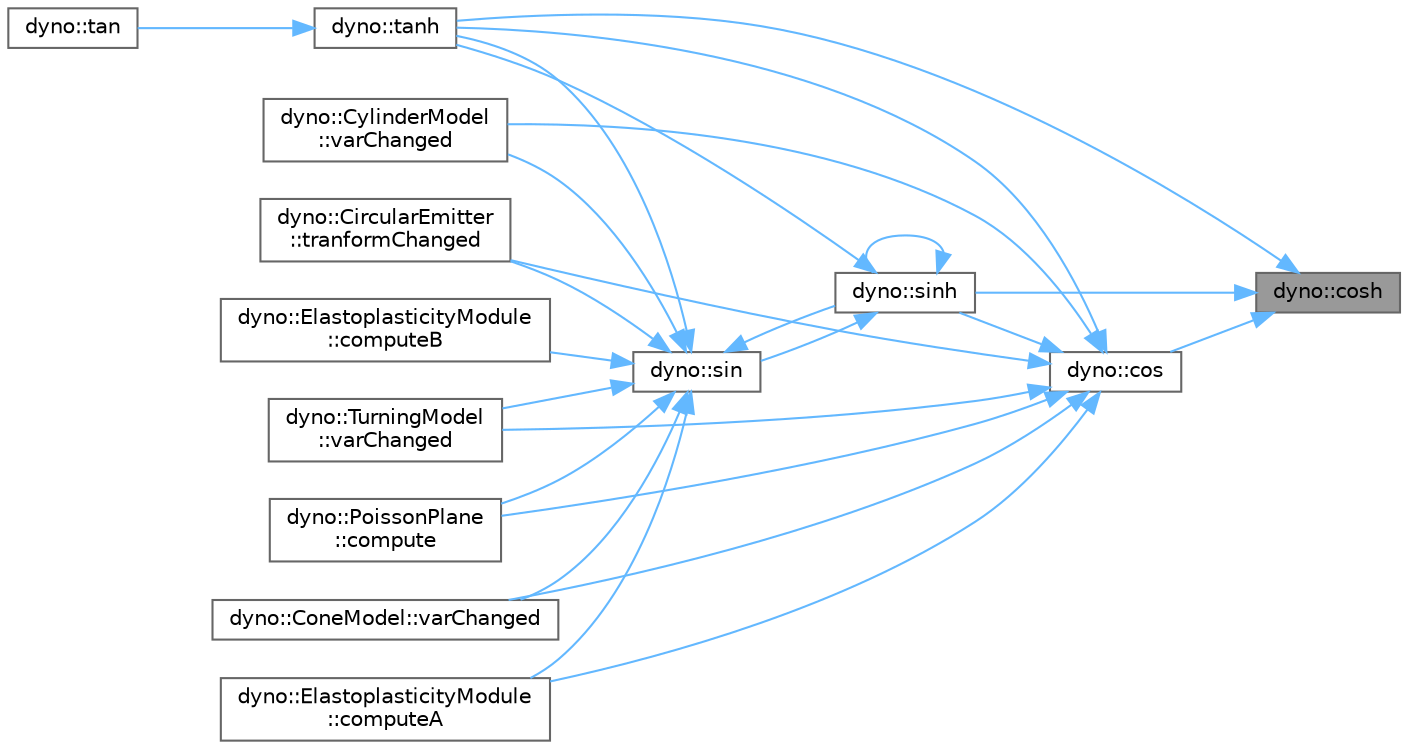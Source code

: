 digraph "dyno::cosh"
{
 // LATEX_PDF_SIZE
  bgcolor="transparent";
  edge [fontname=Helvetica,fontsize=10,labelfontname=Helvetica,labelfontsize=10];
  node [fontname=Helvetica,fontsize=10,shape=box,height=0.2,width=0.4];
  rankdir="RL";
  Node1 [id="Node000001",label="dyno::cosh",height=0.2,width=0.4,color="gray40", fillcolor="grey60", style="filled", fontcolor="black",tooltip=" "];
  Node1 -> Node2 [id="edge1_Node000001_Node000002",dir="back",color="steelblue1",style="solid",tooltip=" "];
  Node2 [id="Node000002",label="dyno::cos",height=0.2,width=0.4,color="grey40", fillcolor="white", style="filled",URL="$namespacedyno.html#a7fffe8a3dc13634202a34f0a8eaadeed",tooltip=" "];
  Node2 -> Node3 [id="edge2_Node000002_Node000003",dir="back",color="steelblue1",style="solid",tooltip=" "];
  Node3 [id="Node000003",label="dyno::PoissonPlane\l::compute",height=0.2,width=0.4,color="grey40", fillcolor="white", style="filled",URL="$classdyno_1_1_poisson_plane.html#a9dde148d1190376b325f435e4336f575",tooltip=" "];
  Node2 -> Node4 [id="edge3_Node000002_Node000004",dir="back",color="steelblue1",style="solid",tooltip=" "];
  Node4 [id="Node000004",label="dyno::ElastoplasticityModule\l::computeA",height=0.2,width=0.4,color="grey40", fillcolor="white", style="filled",URL="$classdyno_1_1_elastoplasticity_module.html#a8e57c70686295740c6da0bb3b713662c",tooltip=" "];
  Node2 -> Node5 [id="edge4_Node000002_Node000005",dir="back",color="steelblue1",style="solid",tooltip=" "];
  Node5 [id="Node000005",label="dyno::sinh",height=0.2,width=0.4,color="grey40", fillcolor="white", style="filled",URL="$namespacedyno.html#ad630ac9bb92289c2552bc043e1f0e4d5",tooltip=" "];
  Node5 -> Node6 [id="edge5_Node000005_Node000006",dir="back",color="steelblue1",style="solid",tooltip=" "];
  Node6 [id="Node000006",label="dyno::sin",height=0.2,width=0.4,color="grey40", fillcolor="white", style="filled",URL="$namespacedyno.html#a45d70d118bacb800d4011955d52c6d21",tooltip=" "];
  Node6 -> Node3 [id="edge6_Node000006_Node000003",dir="back",color="steelblue1",style="solid",tooltip=" "];
  Node6 -> Node4 [id="edge7_Node000006_Node000004",dir="back",color="steelblue1",style="solid",tooltip=" "];
  Node6 -> Node7 [id="edge8_Node000006_Node000007",dir="back",color="steelblue1",style="solid",tooltip=" "];
  Node7 [id="Node000007",label="dyno::ElastoplasticityModule\l::computeB",height=0.2,width=0.4,color="grey40", fillcolor="white", style="filled",URL="$classdyno_1_1_elastoplasticity_module.html#a24ae8391c46cdbe872cd9c86036b3bcf",tooltip=" "];
  Node6 -> Node5 [id="edge9_Node000006_Node000005",dir="back",color="steelblue1",style="solid",tooltip=" "];
  Node6 -> Node8 [id="edge10_Node000006_Node000008",dir="back",color="steelblue1",style="solid",tooltip=" "];
  Node8 [id="Node000008",label="dyno::tanh",height=0.2,width=0.4,color="grey40", fillcolor="white", style="filled",URL="$namespacedyno.html#a2b24162d63909bb8d346cdbc8ef3f8de",tooltip=" "];
  Node8 -> Node9 [id="edge11_Node000008_Node000009",dir="back",color="steelblue1",style="solid",tooltip=" "];
  Node9 [id="Node000009",label="dyno::tan",height=0.2,width=0.4,color="grey40", fillcolor="white", style="filled",URL="$namespacedyno.html#a73ea0f9d3df090790a74819185dbce46",tooltip=" "];
  Node6 -> Node10 [id="edge12_Node000006_Node000010",dir="back",color="steelblue1",style="solid",tooltip=" "];
  Node10 [id="Node000010",label="dyno::CircularEmitter\l::tranformChanged",height=0.2,width=0.4,color="grey40", fillcolor="white", style="filled",URL="$classdyno_1_1_circular_emitter.html#af73709597e8402f2c9f2ba039459a98d",tooltip=" "];
  Node6 -> Node11 [id="edge13_Node000006_Node000011",dir="back",color="steelblue1",style="solid",tooltip=" "];
  Node11 [id="Node000011",label="dyno::ConeModel::varChanged",height=0.2,width=0.4,color="grey40", fillcolor="white", style="filled",URL="$classdyno_1_1_cone_model.html#afa29de240a8510d868b240d03f13f9d0",tooltip=" "];
  Node6 -> Node12 [id="edge14_Node000006_Node000012",dir="back",color="steelblue1",style="solid",tooltip=" "];
  Node12 [id="Node000012",label="dyno::CylinderModel\l::varChanged",height=0.2,width=0.4,color="grey40", fillcolor="white", style="filled",URL="$classdyno_1_1_cylinder_model.html#ad2cf139510d2938d13ba101cefcc04b4",tooltip=" "];
  Node6 -> Node13 [id="edge15_Node000006_Node000013",dir="back",color="steelblue1",style="solid",tooltip=" "];
  Node13 [id="Node000013",label="dyno::TurningModel\l::varChanged",height=0.2,width=0.4,color="grey40", fillcolor="white", style="filled",URL="$classdyno_1_1_turning_model.html#ad17163cc4fb3d4245a8609f9b1c4fdee",tooltip=" "];
  Node5 -> Node5 [id="edge16_Node000005_Node000005",dir="back",color="steelblue1",style="solid",tooltip=" "];
  Node5 -> Node8 [id="edge17_Node000005_Node000008",dir="back",color="steelblue1",style="solid",tooltip=" "];
  Node2 -> Node8 [id="edge18_Node000002_Node000008",dir="back",color="steelblue1",style="solid",tooltip=" "];
  Node2 -> Node10 [id="edge19_Node000002_Node000010",dir="back",color="steelblue1",style="solid",tooltip=" "];
  Node2 -> Node11 [id="edge20_Node000002_Node000011",dir="back",color="steelblue1",style="solid",tooltip=" "];
  Node2 -> Node12 [id="edge21_Node000002_Node000012",dir="back",color="steelblue1",style="solid",tooltip=" "];
  Node2 -> Node13 [id="edge22_Node000002_Node000013",dir="back",color="steelblue1",style="solid",tooltip=" "];
  Node1 -> Node5 [id="edge23_Node000001_Node000005",dir="back",color="steelblue1",style="solid",tooltip=" "];
  Node1 -> Node8 [id="edge24_Node000001_Node000008",dir="back",color="steelblue1",style="solid",tooltip=" "];
}
